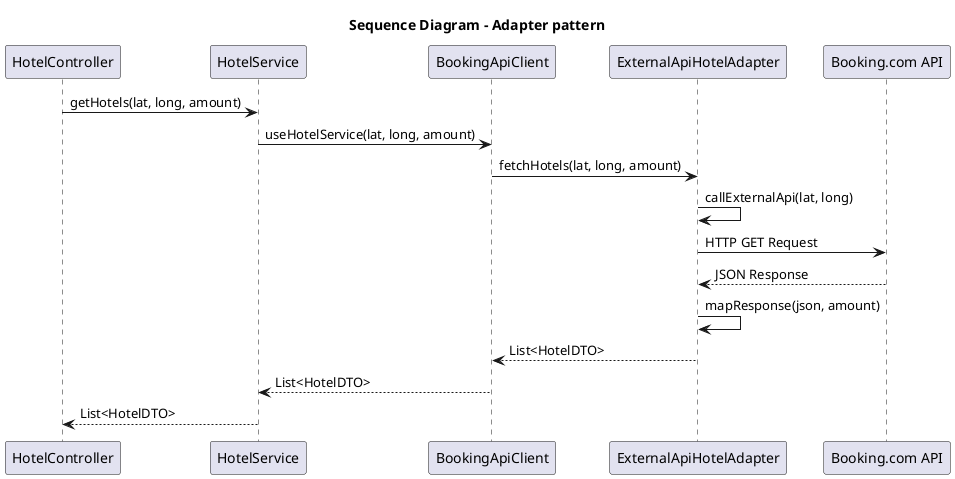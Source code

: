 @startuml
title Sequence Diagram – Adapter pattern

participant "HotelController" as Controller
participant "HotelService" as Service
participant "BookingApiClient" as Client
participant "ExternalApiHotelAdapter" as Adapter
participant "Booking.com API" as API

Controller -> Service : getHotels(lat, long, amount)
Service -> Client : useHotelService(lat, long, amount)
Client -> Adapter : fetchHotels(lat, long, amount)
Adapter -> Adapter : callExternalApi(lat, long)
Adapter -> API : HTTP GET Request
API --> Adapter : JSON Response
Adapter -> Adapter : mapResponse(json, amount)
Adapter --> Client : List<HotelDTO>
Client --> Service : List<HotelDTO>
Service --> Controller : List<HotelDTO>

@enduml§